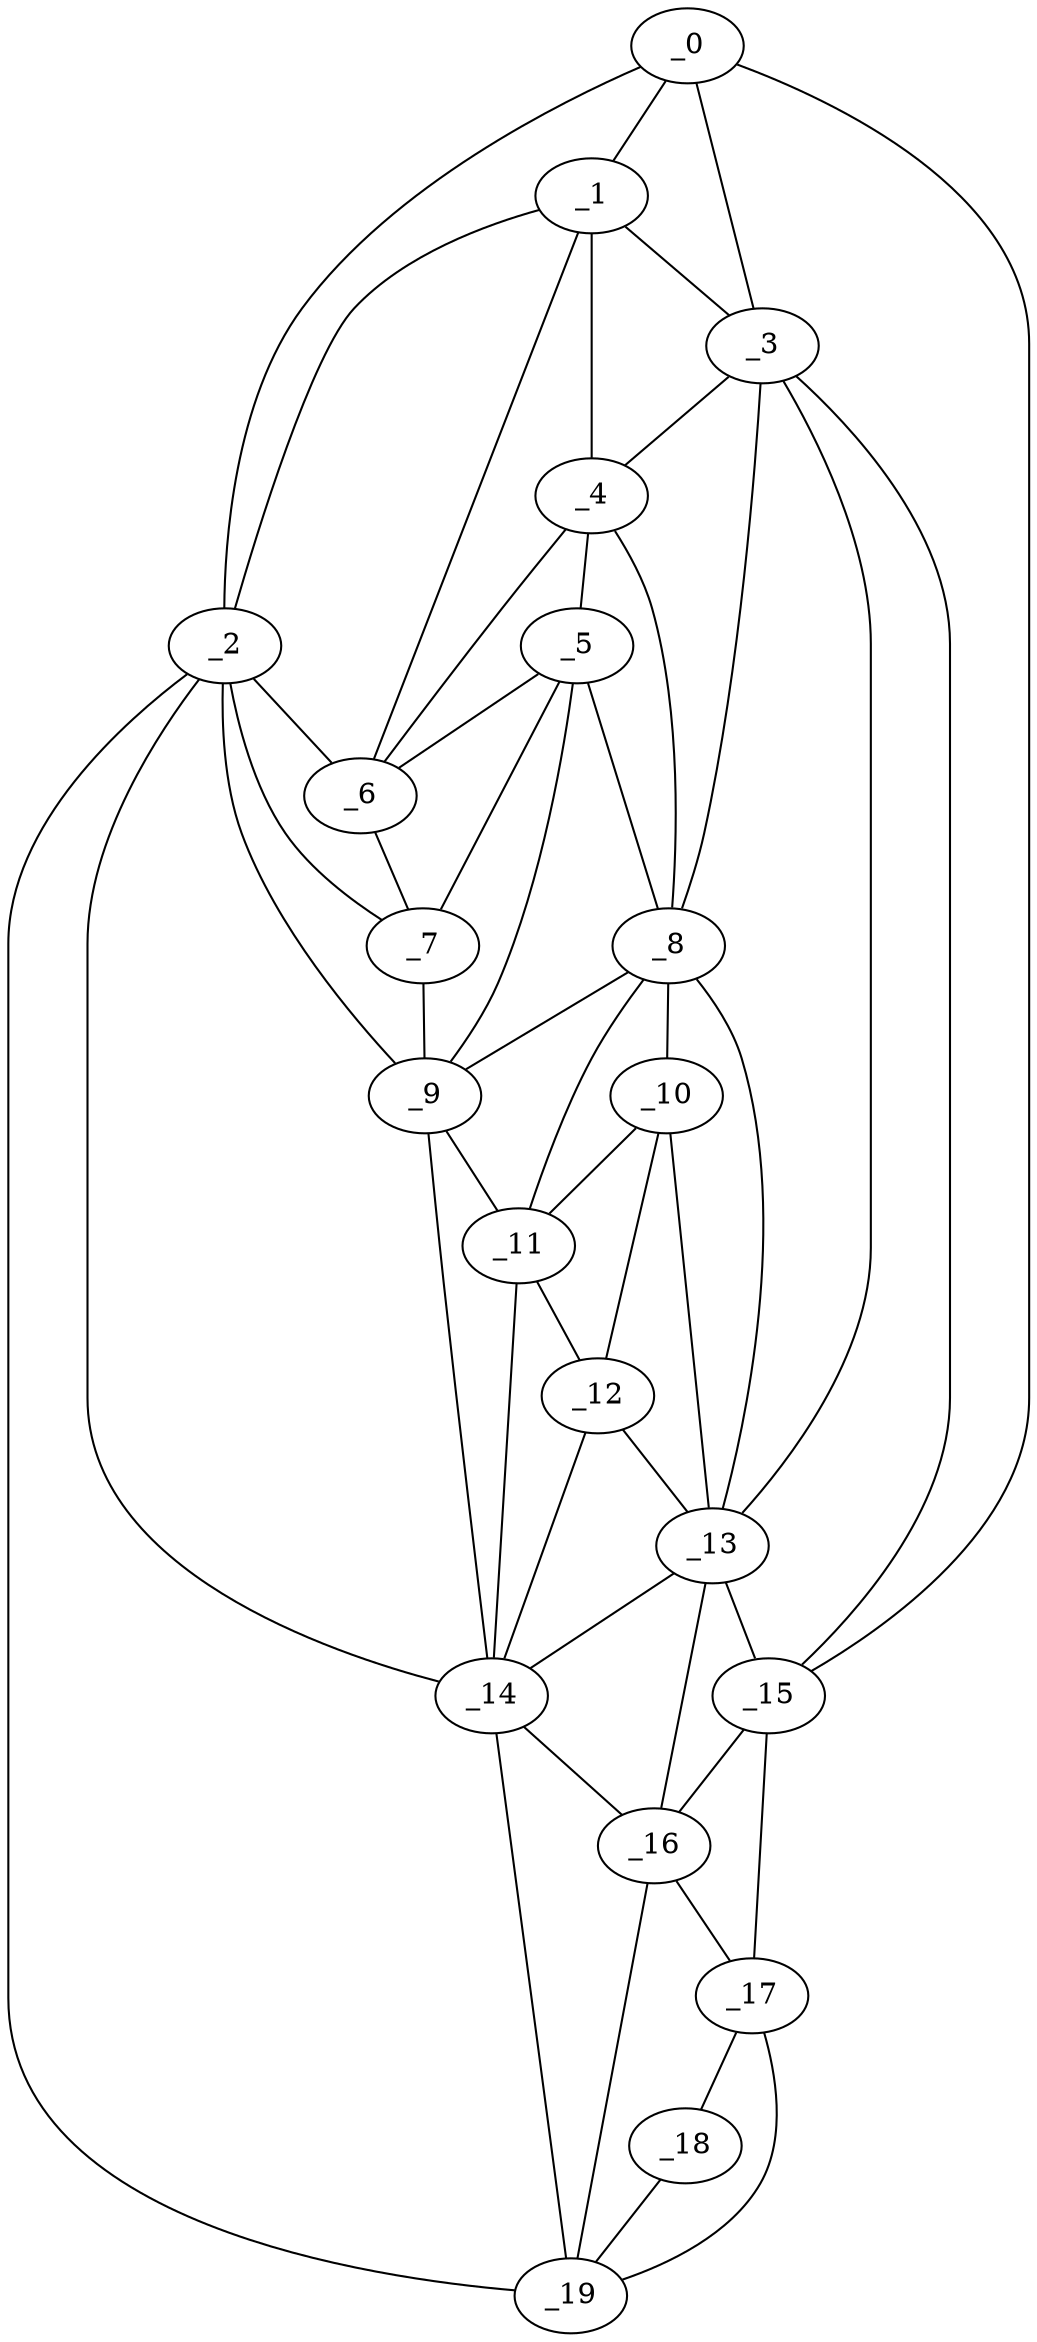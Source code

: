graph "obj84__330.gxl" {
	_0	 [x=6,
		y=63];
	_1	 [x=23,
		y=75];
	_0 -- _1	 [valence=2];
	_2	 [x=23,
		y=89];
	_0 -- _2	 [valence=1];
	_3	 [x=31,
		y=58];
	_0 -- _3	 [valence=1];
	_15	 [x=94,
		y=42];
	_0 -- _15	 [valence=1];
	_1 -- _2	 [valence=2];
	_1 -- _3	 [valence=2];
	_4	 [x=40,
		y=60];
	_1 -- _4	 [valence=1];
	_6	 [x=49,
		y=75];
	_1 -- _6	 [valence=2];
	_2 -- _6	 [valence=2];
	_7	 [x=53,
		y=74];
	_2 -- _7	 [valence=2];
	_9	 [x=63,
		y=71];
	_2 -- _9	 [valence=2];
	_14	 [x=86,
		y=66];
	_2 -- _14	 [valence=1];
	_19	 [x=126,
		y=63];
	_2 -- _19	 [valence=1];
	_3 -- _4	 [valence=2];
	_8	 [x=59,
		y=53];
	_3 -- _8	 [valence=1];
	_13	 [x=83,
		y=46];
	_3 -- _13	 [valence=2];
	_3 -- _15	 [valence=2];
	_5	 [x=49,
		y=69];
	_4 -- _5	 [valence=2];
	_4 -- _6	 [valence=2];
	_4 -- _8	 [valence=2];
	_5 -- _6	 [valence=2];
	_5 -- _7	 [valence=2];
	_5 -- _8	 [valence=1];
	_5 -- _9	 [valence=2];
	_6 -- _7	 [valence=1];
	_7 -- _9	 [valence=1];
	_8 -- _9	 [valence=2];
	_10	 [x=70,
		y=52];
	_8 -- _10	 [valence=1];
	_11	 [x=71,
		y=68];
	_8 -- _11	 [valence=2];
	_8 -- _13	 [valence=2];
	_9 -- _11	 [valence=1];
	_9 -- _14	 [valence=2];
	_10 -- _11	 [valence=2];
	_12	 [x=76,
		y=66];
	_10 -- _12	 [valence=2];
	_10 -- _13	 [valence=1];
	_11 -- _12	 [valence=2];
	_11 -- _14	 [valence=2];
	_12 -- _13	 [valence=2];
	_12 -- _14	 [valence=2];
	_13 -- _14	 [valence=2];
	_13 -- _15	 [valence=2];
	_16	 [x=94,
		y=62];
	_13 -- _16	 [valence=2];
	_14 -- _16	 [valence=2];
	_14 -- _19	 [valence=2];
	_15 -- _16	 [valence=1];
	_17	 [x=112,
		y=42];
	_15 -- _17	 [valence=1];
	_16 -- _17	 [valence=2];
	_16 -- _19	 [valence=2];
	_18	 [x=126,
		y=47];
	_17 -- _18	 [valence=1];
	_17 -- _19	 [valence=2];
	_18 -- _19	 [valence=1];
}
